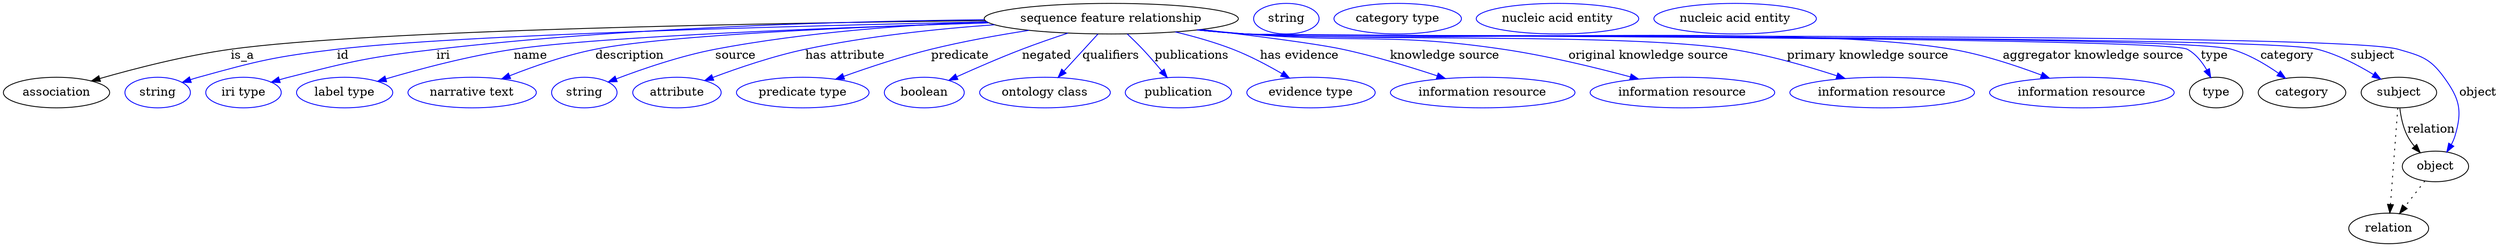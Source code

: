 digraph {
	graph [bb="0,0,2931.4,283"];
	node [label="\N"];
	"sequence feature relationship"	[height=0.5,
		label="sequence feature relationship",
		pos="1301.4,265",
		width=4.1524];
	association	[height=0.5,
		pos="62.394,178",
		width=1.7332];
	"sequence feature relationship" -> association	[label=is_a,
		lp="281.39,221.5",
		pos="e,103.53,191.68 1152.8,262.72 908.81,260 433.77,251.86 267.39,229 214.08,221.68 154.46,206.3 113.32,194.51"];
	id	[color=blue,
		height=0.5,
		label=string,
		pos="181.39,178",
		width=1.0652];
	"sequence feature relationship" -> id	[color=blue,
		label=id,
		lp="399.39,221.5",
		pos="e,210.38,190 1155,261.24 936.52,256.62 535.48,246.13 392.39,229 319,220.22 300.63,215.72 229.39,196 226.28,195.14 223.09,194.18 \
219.89,193.16",
		style=solid];
	iri	[color=blue,
		height=0.5,
		label="iri type",
		pos="282.39,178",
		width=1.2277];
	"sequence feature relationship" -> iri	[color=blue,
		label=iri,
		lp="517.39,221.5",
		pos="e,315.01,190.15 1152,263.76 992.39,262.02 732.24,254.92 509.39,229 431.21,219.91 411.68,215.39 335.39,196 331.97,195.13 328.43,194.16 \
324.9,193.14",
		style=solid];
	name	[color=blue,
		height=0.5,
		label="label type",
		pos="401.39,178",
		width=1.5707];
	"sequence feature relationship" -> name	[color=blue,
		label=name,
		lp="620.39,221.5",
		pos="e,440.2,191.2 1157.2,260.09 984.05,254.81 703.91,244.28 600.39,229 548.25,221.3 489.91,205.8 449.95,194.09",
		style=solid];
	description	[color=blue,
		height=0.5,
		label="narrative text",
		pos="551.39,178",
		width=2.0943];
	"sequence feature relationship" -> description	[color=blue,
		label=description,
		lp="736.89,221.5",
		pos="e,586.1,193.99 1157,260.2 1006.5,255.42 781.23,245.75 696.39,229 661.69,222.15 623.96,208.94 595.69,197.83",
		style=solid];
	source	[color=blue,
		height=0.5,
		label=string,
		pos="683.39,178",
		width=1.0652];
	"sequence feature relationship" -> source	[color=blue,
		label=source,
		lp="860.39,221.5",
		pos="e,711.31,190.51 1154.7,261.45 1062.6,257.77 941.76,249.1 836.39,229 795.9,221.28 751.26,205.85 720.71,194.16",
		style=solid];
	"has attribute"	[color=blue,
		height=0.5,
		label=attribute,
		pos="791.39,178",
		width=1.4443];
	"sequence feature relationship" -> "has attribute"	[color=blue,
		label="has attribute",
		lp="989.39,221.5",
		pos="e,824.1,192.18 1163.9,257.79 1096.6,252.92 1014.7,244.29 942.39,229 904.89,221.07 863.66,207.04 833.78,195.85",
		style=solid];
	predicate	[color=blue,
		height=0.5,
		label="predicate type",
		pos="939.39,178",
		width=2.1665];
	"sequence feature relationship" -> predicate	[color=blue,
		label=predicate,
		lp="1124.4,221.5",
		pos="e,978.33,193.75 1204.9,251.22 1168.7,245.59 1127.4,238.15 1090.4,229 1055.6,220.41 1017.3,207.67 987.91,197.2",
		style=solid];
	negated	[color=blue,
		height=0.5,
		label=boolean,
		pos="1082.4,178",
		width=1.2999];
	"sequence feature relationship" -> negated	[color=blue,
		label=negated,
		lp="1225.4,221.5",
		pos="e,1111.1,192.48 1250.3,248.02 1233.1,242.34 1213.8,235.7 1196.4,229 1170.7,219.12 1142.4,206.72 1120.5,196.74",
		style=solid];
	qualifiers	[color=blue,
		height=0.5,
		label="ontology class",
		pos="1223.4,178",
		width=2.1304];
	"sequence feature relationship" -> qualifiers	[color=blue,
		label=qualifiers,
		lp="1300.9,221.5",
		pos="e,1238.9,195.89 1285.6,246.8 1274.2,234.39 1258.7,217.46 1246,203.62",
		style=solid];
	publications	[color=blue,
		height=0.5,
		label=publication,
		pos="1380.4,178",
		width=1.7332];
	"sequence feature relationship" -> publications	[color=blue,
		label=publications,
		lp="1396.4,221.5",
		pos="e,1367.2,195.62 1320.2,246.96 1326.2,241.37 1332.7,235.05 1338.4,229 1346,220.96 1353.9,211.79 1360.8,203.52",
		style=solid];
	"has evidence"	[color=blue,
		height=0.5,
		label="evidence type",
		pos="1536.4,178",
		width=2.0943];
	"sequence feature relationship" -> "has evidence"	[color=blue,
		label="has evidence",
		lp="1522.9,221.5",
		pos="e,1511.1,195.08 1376.7,249.4 1398.9,244.08 1422.9,237.3 1444.4,229 1464.3,221.31 1485.3,210.17 1502.1,200.36",
		style=solid];
	"knowledge source"	[color=blue,
		height=0.5,
		label="information resource",
		pos="1738.4,178",
		width=3.015];
	"sequence feature relationship" -> "knowledge source"	[color=blue,
		label="knowledge source",
		lp="1693.9,221.5",
		pos="e,1694.4,194.5 1406.9,252.24 1469.4,244.93 1542.3,235.67 1573.4,229 1611.2,220.9 1652.8,208.25 1684.8,197.7",
		style=solid];
	"original knowledge source"	[color=blue,
		height=0.5,
		label="information resource",
		pos="1973.4,178",
		width=3.015];
	"sequence feature relationship" -> "original knowledge source"	[color=blue,
		label="original knowledge source",
		lp="1933.4,221.5",
		pos="e,1921.9,193.86 1406.1,252.1 1424.2,250.24 1442.8,248.46 1460.4,247 1594.4,235.85 1629.4,248.58 1762.4,229 1813.4,221.49 1870.3,\
207.7 1912.1,196.5",
		style=solid];
	"primary knowledge source"	[color=blue,
		height=0.5,
		label="information resource",
		pos="2208.4,178",
		width=3.015];
	"sequence feature relationship" -> "primary knowledge source"	[color=blue,
		label="primary knowledge source",
		lp="2191.4,221.5",
		pos="e,2164.7,194.57 1403.9,251.9 1422.7,250.01 1442.1,248.26 1460.4,247 1587,238.25 1905.9,248.4 2031.4,229 2073.6,222.47 2120.1,209.11 \
2154.8,197.84",
		style=solid];
	"aggregator knowledge source"	[color=blue,
		height=0.5,
		label="information resource",
		pos="2443.4,178",
		width=3.015];
	"sequence feature relationship" -> "aggregator knowledge source"	[color=blue,
		label="aggregator knowledge source",
		lp="2456.9,221.5",
		pos="e,2405.2,194.97 1403.5,251.79 1422.4,249.9 1442,248.18 1460.4,247 1644.5,235.18 2108.5,259.99 2290.4,229 2326.5,222.84 2365.8,209.87 \
2395.5,198.68",
		style=solid];
	type	[height=0.5,
		pos="2601.4,178",
		width=0.86659];
	"sequence feature relationship" -> type	[color=blue,
		label=type,
		lp="2599.4,221.5",
		pos="e,2595,195.7 1403.1,251.75 1422.1,249.85 1441.8,248.14 1460.4,247 1491.1,245.11 2540.3,243.61 2567.4,229 2577.2,223.69 2584.8,214.14 \
2590.2,204.81",
		style=solid];
	category	[height=0.5,
		pos="2702.4,178",
		width=1.4263];
	"sequence feature relationship" -> category	[color=blue,
		label=category,
		lp="2684.9,221.5",
		pos="e,2683,194.77 1403.1,251.74 1422.1,249.84 1441.8,248.13 1460.4,247 1524.7,243.07 2557.5,246.73 2619.4,229 2639.3,223.31 2659.2,211.56 \
2674.5,200.88",
		style=solid];
	subject	[height=0.5,
		pos="2816.4,178",
		width=1.2277];
	"sequence feature relationship" -> subject	[color=blue,
		label=subject,
		lp="2785.4,221.5",
		pos="e,2795.1,193.83 1403.1,251.72 1422.1,249.82 1441.8,248.12 1460.4,247 1530.3,242.77 2652.5,246.13 2720.4,229 2743.8,223.09 2767.9,\
210.5 2786.1,199.43",
		style=solid];
	object	[height=0.5,
		pos="2859.4,91",
		width=1.0832];
	"sequence feature relationship" -> object	[color=blue,
		label=object,
		lp="2909.4,178",
		pos="e,2872.8,108.09 1402.6,251.75 1421.8,249.83 1441.7,248.12 1460.4,247 1535.5,242.49 2743.1,249.87 2815.4,229 2842.4,221.2 2852.8,\
218.74 2869.4,196 2887.8,170.77 2891.3,156.9 2882.4,127 2881.4,123.55 2879.9,120.13 2878.1,116.85",
		style=solid];
	association_type	[color=blue,
		height=0.5,
		label=string,
		pos="1507.4,265",
		width=1.0652];
	association_category	[color=blue,
		height=0.5,
		label="category type",
		pos="1638.4,265",
		width=2.0762];
	subject -> object	[label=relation,
		lp="2854.4,134.5",
		pos="e,2841.5,107.23 2817.5,159.55 2818.7,149.57 2821.2,137.07 2826.4,127 2828.6,122.68 2831.5,118.52 2834.7,114.66"];
	relation	[height=0.5,
		pos="2804.4,18",
		width=1.2999];
	subject -> relation	[pos="e,2805.7,36.188 2815.1,159.79 2813,132.48 2809,78.994 2806.5,46.38",
		style=dotted];
	"sequence feature relationship_subject"	[color=blue,
		height=0.5,
		label="nucleic acid entity",
		pos="1826.4,265",
		width=2.6539];
	object -> relation	[pos="e,2817.2,35.54 2846.9,73.889 2840,64.939 2831.2,53.617 2823.4,43.584",
		style=dotted];
	"sequence feature relationship_object"	[color=blue,
		height=0.5,
		label="nucleic acid entity",
		pos="2035.4,265",
		width=2.6539];
}
